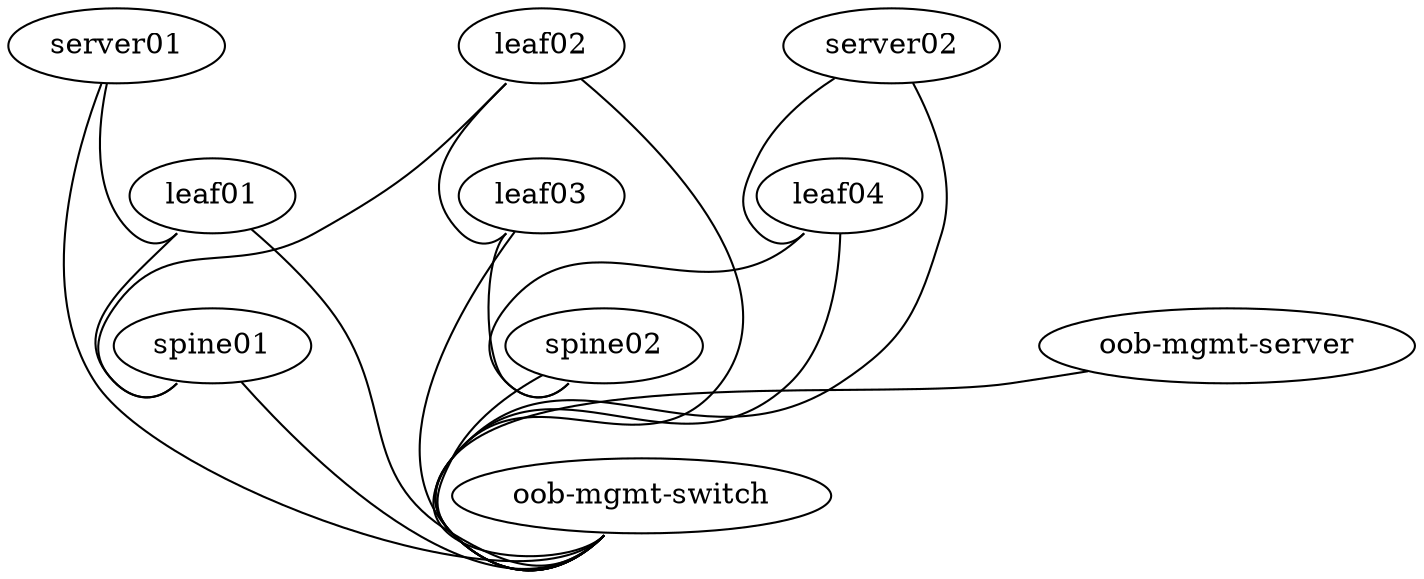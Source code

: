 graph vx {

 "spine01" [function="spine" os="CumulusCommunity/cumulus-vx" version="3.7.11" memory="768" config="./helper_scripts/config_switch.sh" ]
 "leaf01" [function="leaf" os="CumulusCommunity/cumulus-vx" version="3.7.11" memory="768" config="./helper_scripts/config_switch.sh" ]
 "leaf02" [function="leaf" os="CumulusCommunity/cumulus-vx" version="3.7.11" memory="768" config="./helper_scripts/config_switch.sh" ]

 "spine02" [function="spine" os="CumulusCommunity/cumulus-vx" version="4.0.0" memory="768" config="./helper_scripts/config_switch.sh" ]
 "leaf03" [function="leaf" os="CumulusCommunity/cumulus-vx" version="4.0.0" memory="768" config="./helper_scripts/config_switch.sh" ]
 "leaf04" [function="leaf" os="CumulusCommunity/cumulus-vx" version="4.0.0" memory="768" config="./helper_scripts/config_switch.sh" ]

 "server01" [function="host" os="yk0/ubuntu-xenial" memory="512" config="./helper_scripts/config_server.sh" ]
 "server02" [function="host" os="yk0/ubuntu-xenial" memory="512" config="./helper_scripts/config_server.sh" ]

 "oob-mgmt-switch" [function="oob-switch" vagrant="eth0" os="CumulusCommunity/cumulus-vx" version="3.7.11" memory="768" config="./helper_scripts/config_oob_switch.sh" ]
 "oob-mgmt-server" [function="oob-server" vagrant="eth0" os="CumulusCommunity/vx_oob_server" version="1.0.4" memory="1024" config="./helper_scripts/config_oob_server.sh" ]

 "leaf01":"swp51" -- "spine01":"swp1"
 "leaf02":"swp51" -- "spine01":"swp2"

 "leaf02":"swp1" -- "leaf03":"swp1"

 "leaf03":"swp51" -- "spine02":"swp1"
 "leaf04":"swp51" -- "spine02":"swp2"


 "server01":"eth1" -- "leaf01":"swp1" [left_mac="00:03:00:11:11:01"]
 "server02":"eth" -- "leaf04":"swp1" [left_mac="00:03:00:11:11:02"]

 "oob-mgmt-server":"eth1" -- "oob-mgmt-switch":"swp1" [right_mac="a0:00:00:00:00:61"]

 "server01":"eth0" -- "oob-mgmt-switch":"swp2" [left_mac="a0:00:00:00:00:31"]
 "server02":"eth0" -- "oob-mgmt-switch":"swp3" [left_mac="a0:00:00:00:00:32"]

 "leaf01":"eth0" -- "oob-mgmt-switch":"swp6" [left_mac="a0:00:00:00:00:11"]
 "leaf02":"eth0" -- "oob-mgmt-switch":"swp7" [left_mac="a0:00:00:00:00:12"]
 "leaf03":"eth0" -- "oob-mgmt-switch":"swp8" [left_mac="a0:00:00:00:00:13"]
 "leaf04":"eth0" -- "oob-mgmt-switch":"swp9" [left_mac="a0:00:00:00:00:14"]
 
 "spine01":"eth0" -- "oob-mgmt-switch":"swp10" [left_mac="a0:00:00:00:00:21"]
 "spine02":"eth0" -- "oob-mgmt-switch":"swp11" [left_mac="a0:00:00:00:00:22"]
}
